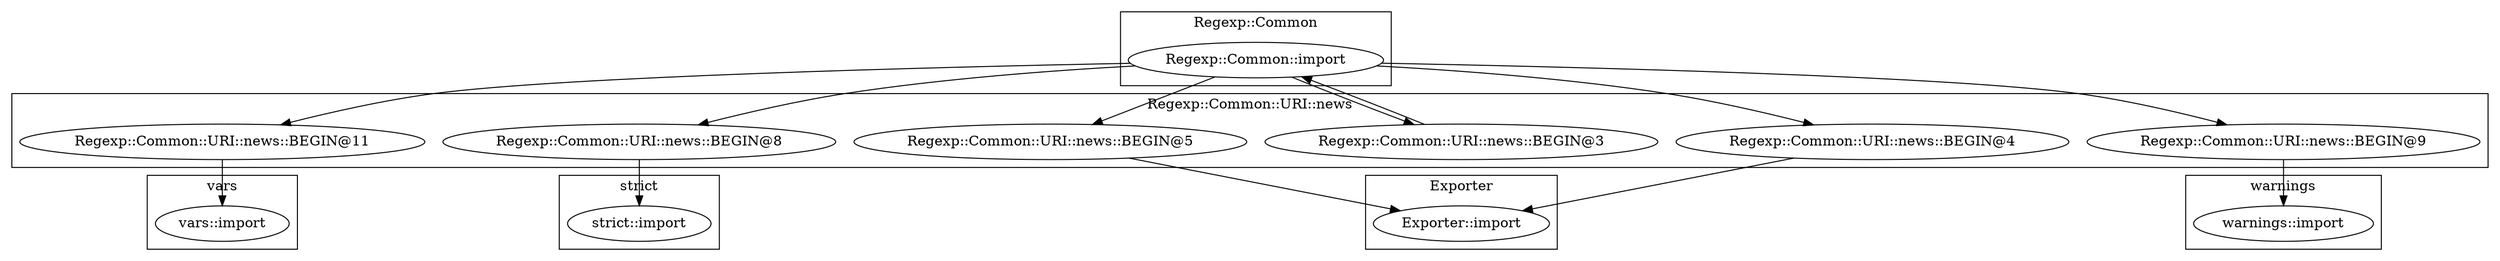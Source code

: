 digraph {
graph [overlap=false]
subgraph cluster_Regexp_Common_URI_news {
	label="Regexp::Common::URI::news";
	"Regexp::Common::URI::news::BEGIN@11";
	"Regexp::Common::URI::news::BEGIN@8";
	"Regexp::Common::URI::news::BEGIN@3";
	"Regexp::Common::URI::news::BEGIN@5";
	"Regexp::Common::URI::news::BEGIN@9";
	"Regexp::Common::URI::news::BEGIN@4";
}
subgraph cluster_warnings {
	label="warnings";
	"warnings::import";
}
subgraph cluster_vars {
	label="vars";
	"vars::import";
}
subgraph cluster_strict {
	label="strict";
	"strict::import";
}
subgraph cluster_Exporter {
	label="Exporter";
	"Exporter::import";
}
subgraph cluster_Regexp_Common {
	label="Regexp::Common";
	"Regexp::Common::import";
}
"Regexp::Common::import" -> "Regexp::Common::URI::news::BEGIN@11";
"Regexp::Common::URI::news::BEGIN@3" -> "Regexp::Common::import";
"Regexp::Common::URI::news::BEGIN@4" -> "Exporter::import";
"Regexp::Common::URI::news::BEGIN@5" -> "Exporter::import";
"Regexp::Common::import" -> "Regexp::Common::URI::news::BEGIN@9";
"Regexp::Common::import" -> "Regexp::Common::URI::news::BEGIN@5";
"Regexp::Common::import" -> "Regexp::Common::URI::news::BEGIN@3";
"Regexp::Common::import" -> "Regexp::Common::URI::news::BEGIN@4";
"Regexp::Common::import" -> "Regexp::Common::URI::news::BEGIN@8";
"Regexp::Common::URI::news::BEGIN@9" -> "warnings::import";
"Regexp::Common::URI::news::BEGIN@11" -> "vars::import";
"Regexp::Common::URI::news::BEGIN@8" -> "strict::import";
}
